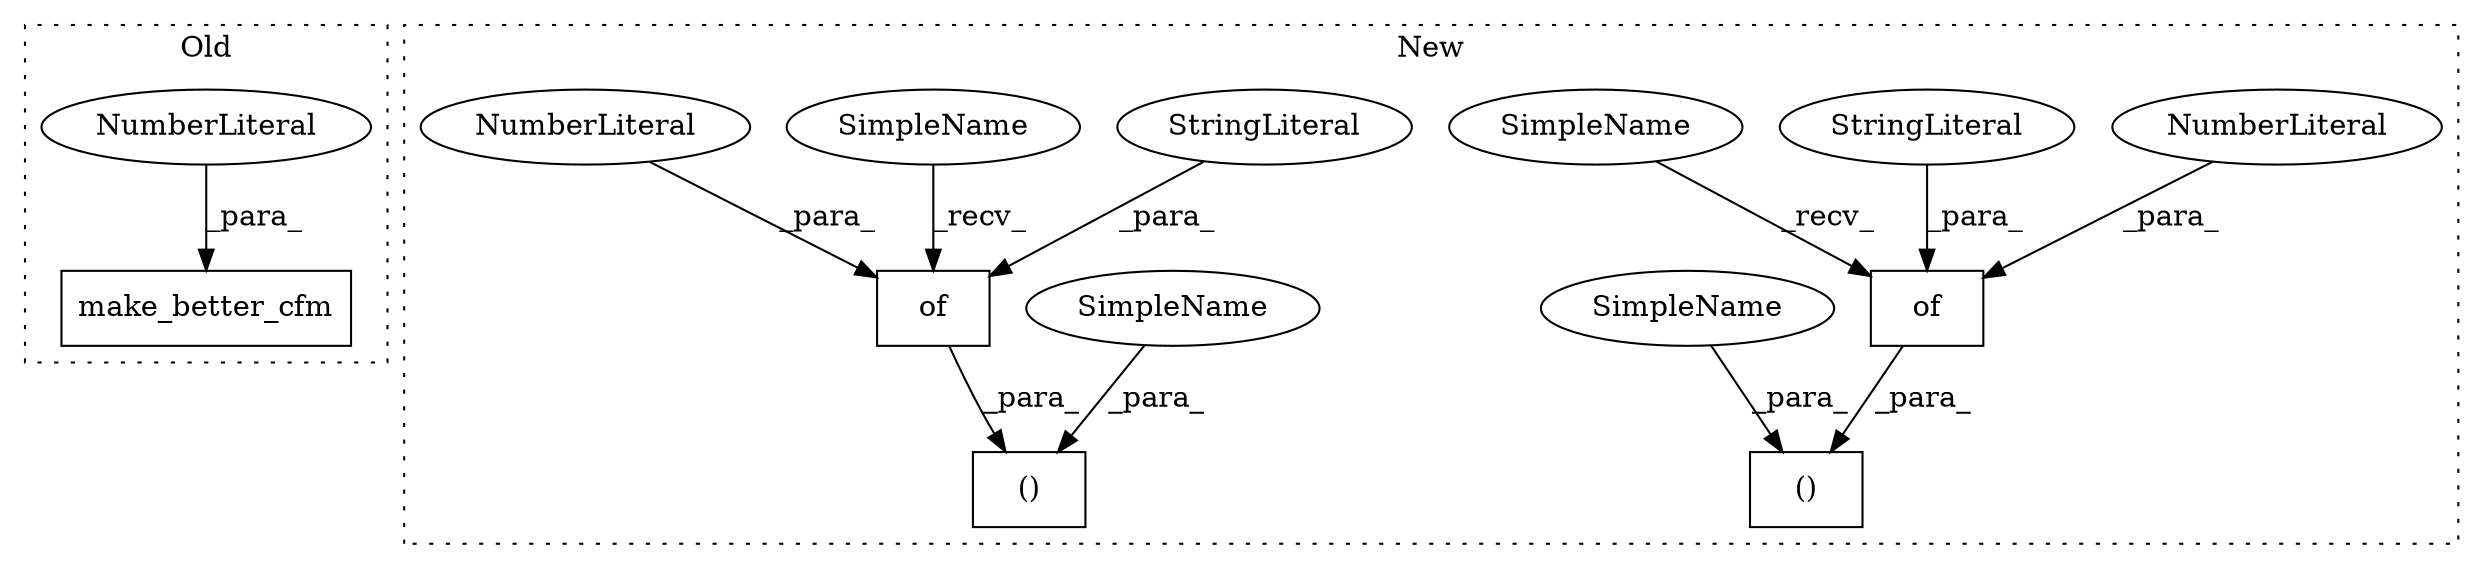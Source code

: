 digraph G {
subgraph cluster0 {
1 [label="make_better_cfm" a="32" s="839,857" l="16,1" shape="box"];
3 [label="NumberLiteral" a="34" s="855" l="2" shape="ellipse"];
label = "Old";
style="dotted";
}
subgraph cluster1 {
2 [label="()" a="106" s="734" l="43" shape="box"];
4 [label="of" a="32" s="764,776" l="3,1" shape="box"];
5 [label="NumberLiteral" a="34" s="775" l="1" shape="ellipse"];
6 [label="StringLiteral" a="45" s="767" l="7" shape="ellipse"];
7 [label="of" a="32" s="903,916" l="3,1" shape="box"];
8 [label="()" a="106" s="873" l="44" shape="box"];
9 [label="NumberLiteral" a="34" s="914" l="2" shape="ellipse"];
10 [label="StringLiteral" a="45" s="906" l="7" shape="ellipse"];
11 [label="SimpleName" a="42" s="899" l="3" shape="ellipse"];
12 [label="SimpleName" a="42" s="760" l="3" shape="ellipse"];
13 [label="SimpleName" a="42" s="734" l="13" shape="ellipse"];
14 [label="SimpleName" a="42" s="873" l="13" shape="ellipse"];
label = "New";
style="dotted";
}
3 -> 1 [label="_para_"];
4 -> 2 [label="_para_"];
5 -> 4 [label="_para_"];
6 -> 4 [label="_para_"];
7 -> 8 [label="_para_"];
9 -> 7 [label="_para_"];
10 -> 7 [label="_para_"];
11 -> 7 [label="_recv_"];
12 -> 4 [label="_recv_"];
13 -> 2 [label="_para_"];
14 -> 8 [label="_para_"];
}